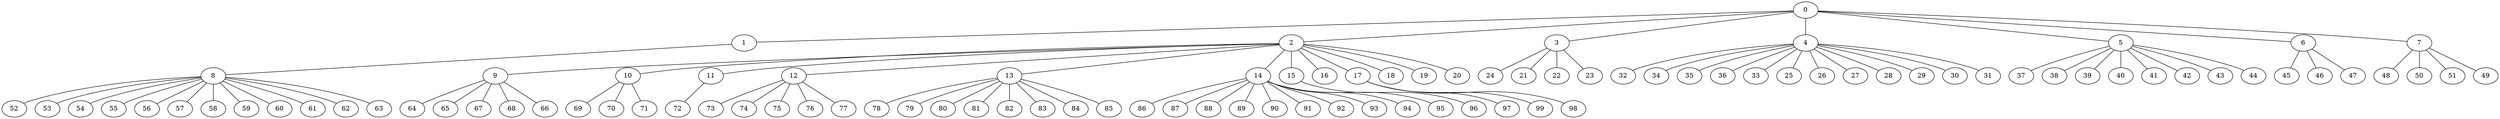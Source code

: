 
graph graphname {
    0 -- 1
0 -- 2
0 -- 3
0 -- 4
0 -- 5
0 -- 6
0 -- 7
1 -- 8
2 -- 9
2 -- 10
2 -- 11
2 -- 12
2 -- 13
2 -- 14
2 -- 15
2 -- 16
2 -- 17
2 -- 18
2 -- 19
2 -- 20
3 -- 24
3 -- 21
3 -- 22
3 -- 23
4 -- 32
4 -- 34
4 -- 35
4 -- 36
4 -- 33
4 -- 25
4 -- 26
4 -- 27
4 -- 28
4 -- 29
4 -- 30
4 -- 31
5 -- 37
5 -- 38
5 -- 39
5 -- 40
5 -- 41
5 -- 42
5 -- 43
5 -- 44
6 -- 45
6 -- 46
6 -- 47
7 -- 48
7 -- 50
7 -- 51
7 -- 49
8 -- 52
8 -- 53
8 -- 54
8 -- 55
8 -- 56
8 -- 57
8 -- 58
8 -- 59
8 -- 60
8 -- 61
8 -- 62
8 -- 63
9 -- 64
9 -- 65
9 -- 67
9 -- 68
9 -- 66
10 -- 69
10 -- 70
10 -- 71
11 -- 72
12 -- 73
12 -- 74
12 -- 75
12 -- 76
12 -- 77
13 -- 78
13 -- 79
13 -- 80
13 -- 81
13 -- 82
13 -- 83
13 -- 84
13 -- 85
14 -- 86
14 -- 87
14 -- 88
14 -- 89
14 -- 90
14 -- 91
14 -- 92
14 -- 93
14 -- 94
14 -- 95
15 -- 96
17 -- 97
17 -- 99
17 -- 98

}
